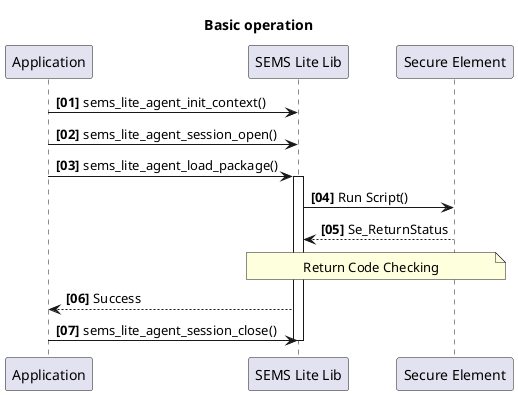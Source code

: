 
'
' Basic operation in case of upgrade successfully.
'
' In case everything runs well, update should run successfully。
'

@startuml

title Basic operation

participant APP as "Application"
participant SEMS_Lite as "SEMS Lite Lib"
participant SE as "Secure Element"

autonumber "<b>[00]"

APP -> SEMS_Lite : sems_lite_agent_init_context()

APP -> SEMS_Lite : sems_lite_agent_session_open()

APP -> SEMS_Lite : sems_lite_agent_load_package()

activate SEMS_Lite

SEMS_Lite -> SE : Run Script()

SEMS_Lite <-- SE : Se_ReturnStatus

note over SEMS_Lite, SE
	Return Code Checking
end note

APP <-- SEMS_Lite : Success

APP -> SEMS_Lite : sems_lite_agent_session_close()

deactivate SEMS_Lite

@enduml
